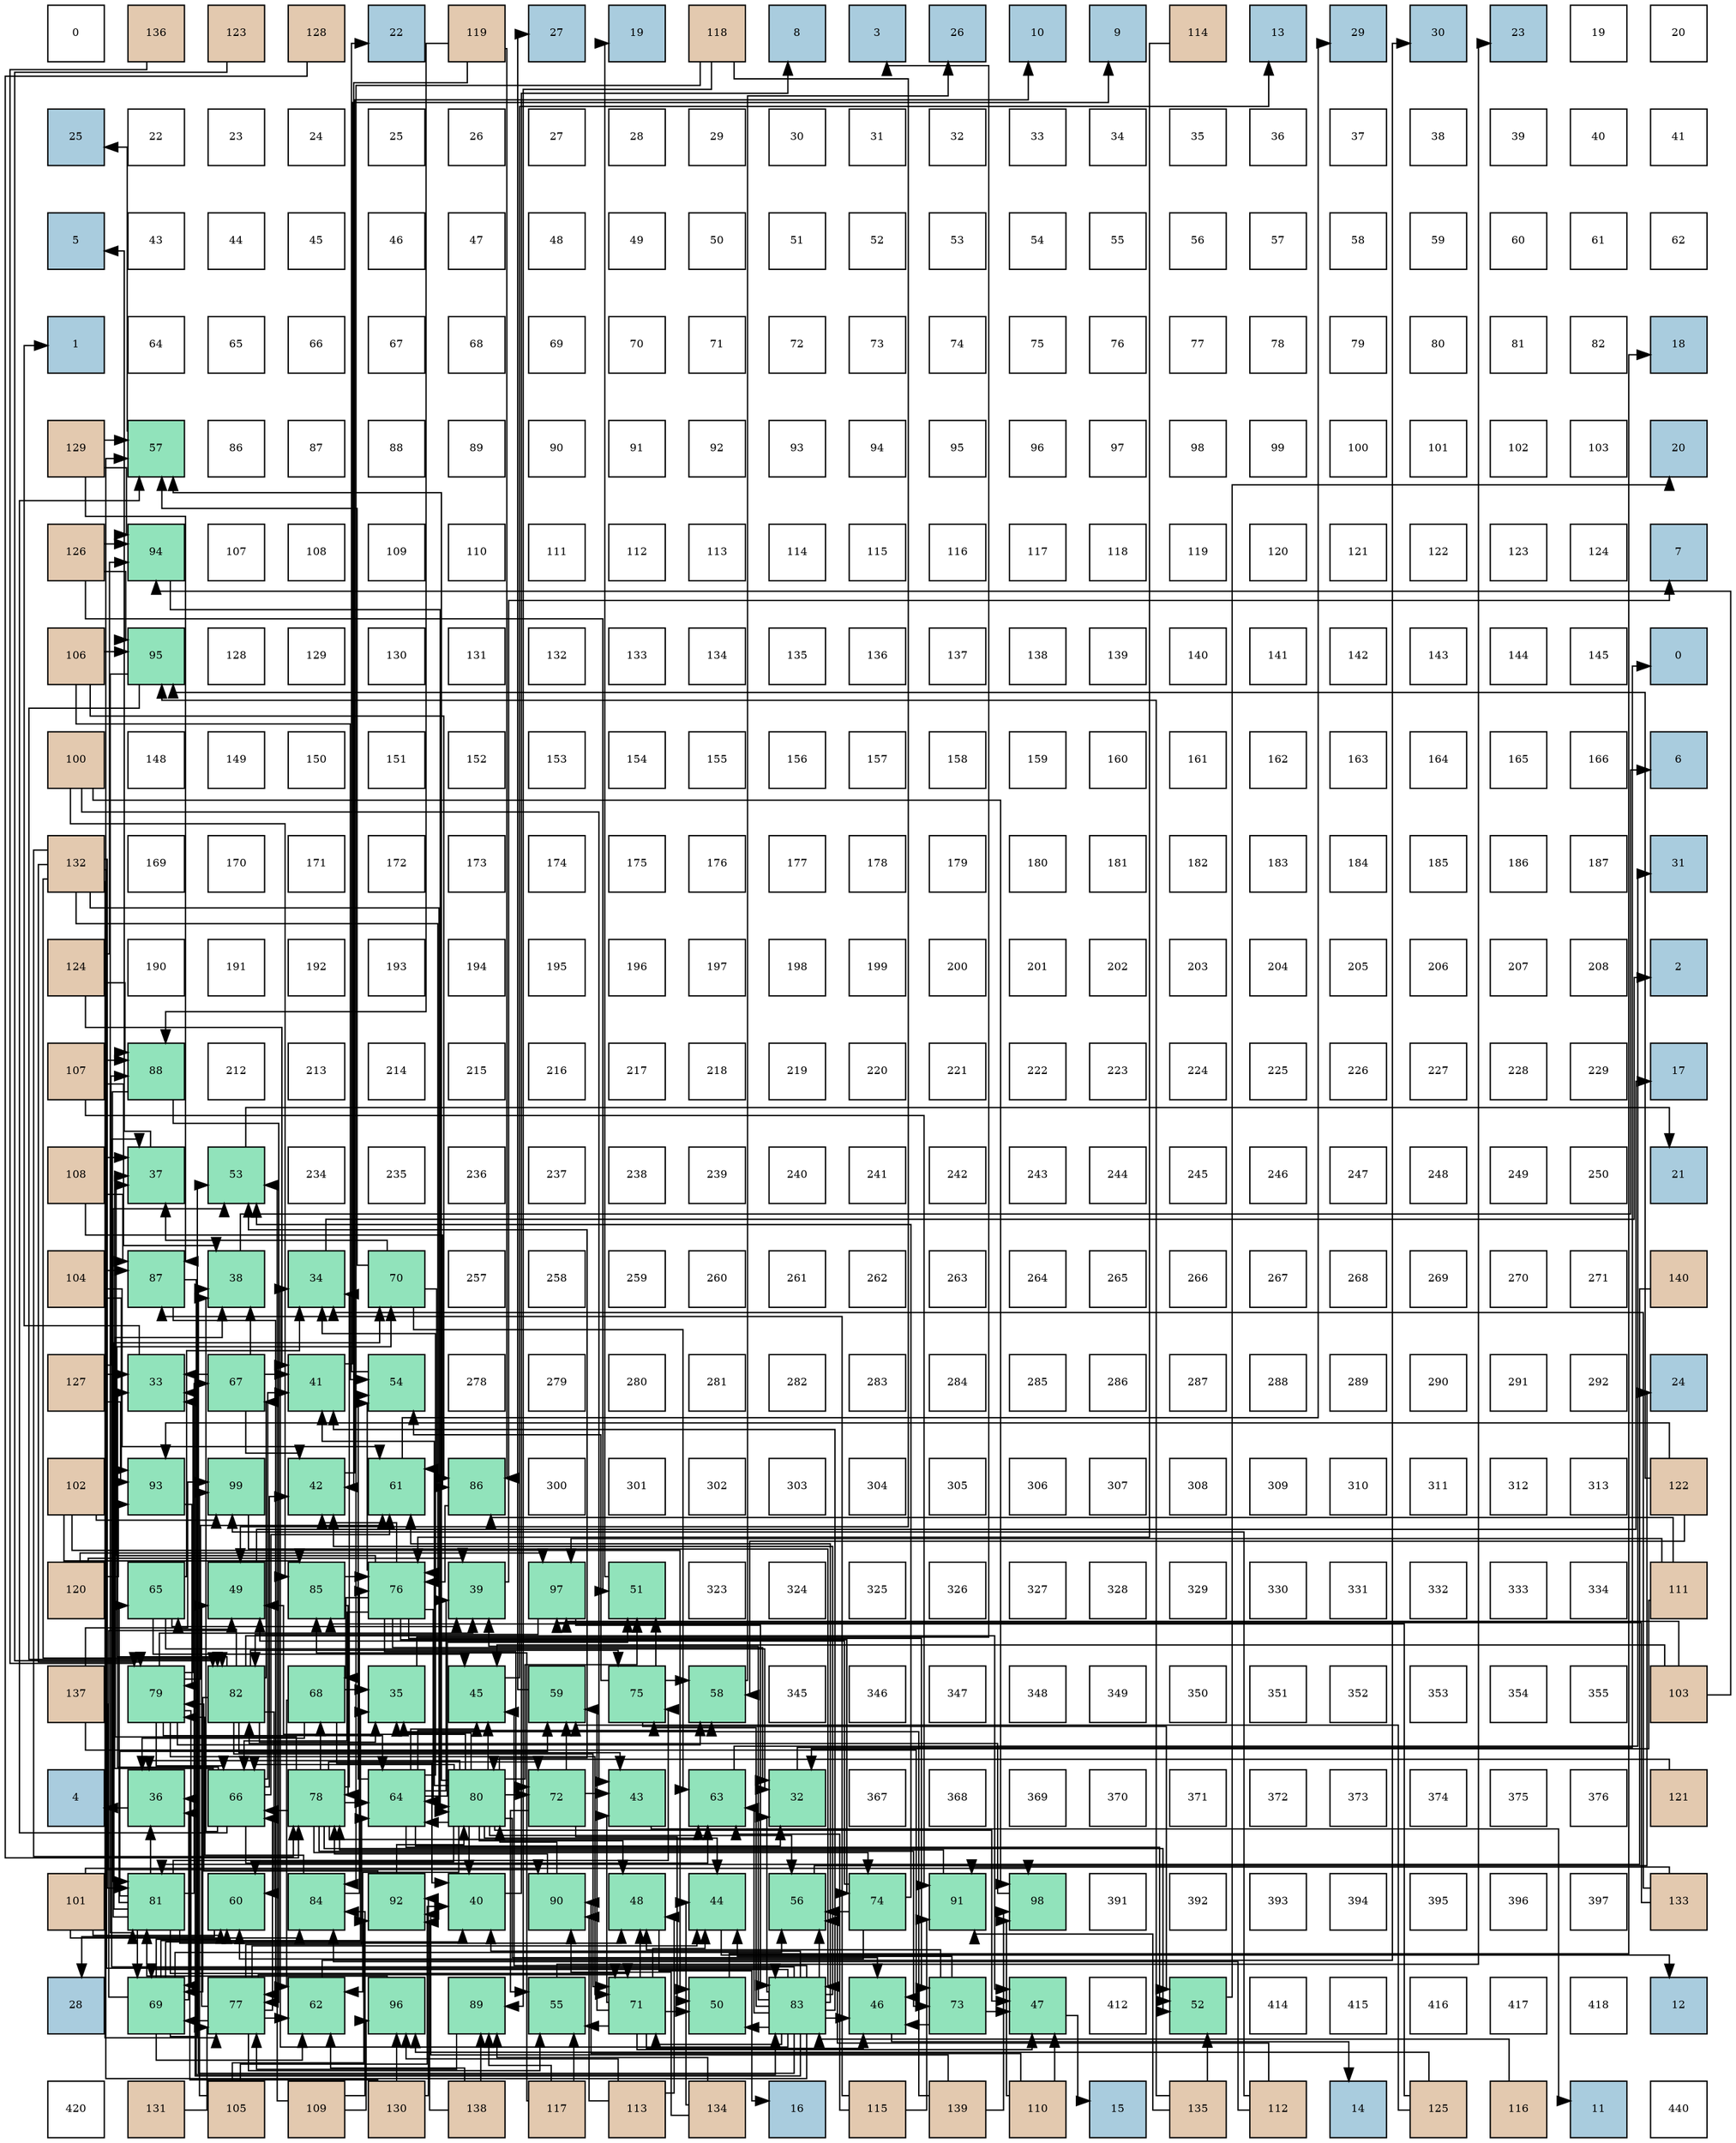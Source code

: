 digraph layout{
 rankdir=TB;
 splines=ortho;
 node [style=filled shape=square fixedsize=true width=0.6];
0[label="0", fontsize=8, fillcolor="#ffffff"];
1[label="136", fontsize=8, fillcolor="#e3c9af"];
2[label="123", fontsize=8, fillcolor="#e3c9af"];
3[label="128", fontsize=8, fillcolor="#e3c9af"];
4[label="22", fontsize=8, fillcolor="#a9ccde"];
5[label="119", fontsize=8, fillcolor="#e3c9af"];
6[label="27", fontsize=8, fillcolor="#a9ccde"];
7[label="19", fontsize=8, fillcolor="#a9ccde"];
8[label="118", fontsize=8, fillcolor="#e3c9af"];
9[label="8", fontsize=8, fillcolor="#a9ccde"];
10[label="3", fontsize=8, fillcolor="#a9ccde"];
11[label="26", fontsize=8, fillcolor="#a9ccde"];
12[label="10", fontsize=8, fillcolor="#a9ccde"];
13[label="9", fontsize=8, fillcolor="#a9ccde"];
14[label="114", fontsize=8, fillcolor="#e3c9af"];
15[label="13", fontsize=8, fillcolor="#a9ccde"];
16[label="29", fontsize=8, fillcolor="#a9ccde"];
17[label="30", fontsize=8, fillcolor="#a9ccde"];
18[label="23", fontsize=8, fillcolor="#a9ccde"];
19[label="19", fontsize=8, fillcolor="#ffffff"];
20[label="20", fontsize=8, fillcolor="#ffffff"];
21[label="25", fontsize=8, fillcolor="#a9ccde"];
22[label="22", fontsize=8, fillcolor="#ffffff"];
23[label="23", fontsize=8, fillcolor="#ffffff"];
24[label="24", fontsize=8, fillcolor="#ffffff"];
25[label="25", fontsize=8, fillcolor="#ffffff"];
26[label="26", fontsize=8, fillcolor="#ffffff"];
27[label="27", fontsize=8, fillcolor="#ffffff"];
28[label="28", fontsize=8, fillcolor="#ffffff"];
29[label="29", fontsize=8, fillcolor="#ffffff"];
30[label="30", fontsize=8, fillcolor="#ffffff"];
31[label="31", fontsize=8, fillcolor="#ffffff"];
32[label="32", fontsize=8, fillcolor="#ffffff"];
33[label="33", fontsize=8, fillcolor="#ffffff"];
34[label="34", fontsize=8, fillcolor="#ffffff"];
35[label="35", fontsize=8, fillcolor="#ffffff"];
36[label="36", fontsize=8, fillcolor="#ffffff"];
37[label="37", fontsize=8, fillcolor="#ffffff"];
38[label="38", fontsize=8, fillcolor="#ffffff"];
39[label="39", fontsize=8, fillcolor="#ffffff"];
40[label="40", fontsize=8, fillcolor="#ffffff"];
41[label="41", fontsize=8, fillcolor="#ffffff"];
42[label="5", fontsize=8, fillcolor="#a9ccde"];
43[label="43", fontsize=8, fillcolor="#ffffff"];
44[label="44", fontsize=8, fillcolor="#ffffff"];
45[label="45", fontsize=8, fillcolor="#ffffff"];
46[label="46", fontsize=8, fillcolor="#ffffff"];
47[label="47", fontsize=8, fillcolor="#ffffff"];
48[label="48", fontsize=8, fillcolor="#ffffff"];
49[label="49", fontsize=8, fillcolor="#ffffff"];
50[label="50", fontsize=8, fillcolor="#ffffff"];
51[label="51", fontsize=8, fillcolor="#ffffff"];
52[label="52", fontsize=8, fillcolor="#ffffff"];
53[label="53", fontsize=8, fillcolor="#ffffff"];
54[label="54", fontsize=8, fillcolor="#ffffff"];
55[label="55", fontsize=8, fillcolor="#ffffff"];
56[label="56", fontsize=8, fillcolor="#ffffff"];
57[label="57", fontsize=8, fillcolor="#ffffff"];
58[label="58", fontsize=8, fillcolor="#ffffff"];
59[label="59", fontsize=8, fillcolor="#ffffff"];
60[label="60", fontsize=8, fillcolor="#ffffff"];
61[label="61", fontsize=8, fillcolor="#ffffff"];
62[label="62", fontsize=8, fillcolor="#ffffff"];
63[label="1", fontsize=8, fillcolor="#a9ccde"];
64[label="64", fontsize=8, fillcolor="#ffffff"];
65[label="65", fontsize=8, fillcolor="#ffffff"];
66[label="66", fontsize=8, fillcolor="#ffffff"];
67[label="67", fontsize=8, fillcolor="#ffffff"];
68[label="68", fontsize=8, fillcolor="#ffffff"];
69[label="69", fontsize=8, fillcolor="#ffffff"];
70[label="70", fontsize=8, fillcolor="#ffffff"];
71[label="71", fontsize=8, fillcolor="#ffffff"];
72[label="72", fontsize=8, fillcolor="#ffffff"];
73[label="73", fontsize=8, fillcolor="#ffffff"];
74[label="74", fontsize=8, fillcolor="#ffffff"];
75[label="75", fontsize=8, fillcolor="#ffffff"];
76[label="76", fontsize=8, fillcolor="#ffffff"];
77[label="77", fontsize=8, fillcolor="#ffffff"];
78[label="78", fontsize=8, fillcolor="#ffffff"];
79[label="79", fontsize=8, fillcolor="#ffffff"];
80[label="80", fontsize=8, fillcolor="#ffffff"];
81[label="81", fontsize=8, fillcolor="#ffffff"];
82[label="82", fontsize=8, fillcolor="#ffffff"];
83[label="18", fontsize=8, fillcolor="#a9ccde"];
84[label="129", fontsize=8, fillcolor="#e3c9af"];
85[label="57", fontsize=8, fillcolor="#91e3bb"];
86[label="86", fontsize=8, fillcolor="#ffffff"];
87[label="87", fontsize=8, fillcolor="#ffffff"];
88[label="88", fontsize=8, fillcolor="#ffffff"];
89[label="89", fontsize=8, fillcolor="#ffffff"];
90[label="90", fontsize=8, fillcolor="#ffffff"];
91[label="91", fontsize=8, fillcolor="#ffffff"];
92[label="92", fontsize=8, fillcolor="#ffffff"];
93[label="93", fontsize=8, fillcolor="#ffffff"];
94[label="94", fontsize=8, fillcolor="#ffffff"];
95[label="95", fontsize=8, fillcolor="#ffffff"];
96[label="96", fontsize=8, fillcolor="#ffffff"];
97[label="97", fontsize=8, fillcolor="#ffffff"];
98[label="98", fontsize=8, fillcolor="#ffffff"];
99[label="99", fontsize=8, fillcolor="#ffffff"];
100[label="100", fontsize=8, fillcolor="#ffffff"];
101[label="101", fontsize=8, fillcolor="#ffffff"];
102[label="102", fontsize=8, fillcolor="#ffffff"];
103[label="103", fontsize=8, fillcolor="#ffffff"];
104[label="20", fontsize=8, fillcolor="#a9ccde"];
105[label="126", fontsize=8, fillcolor="#e3c9af"];
106[label="94", fontsize=8, fillcolor="#91e3bb"];
107[label="107", fontsize=8, fillcolor="#ffffff"];
108[label="108", fontsize=8, fillcolor="#ffffff"];
109[label="109", fontsize=8, fillcolor="#ffffff"];
110[label="110", fontsize=8, fillcolor="#ffffff"];
111[label="111", fontsize=8, fillcolor="#ffffff"];
112[label="112", fontsize=8, fillcolor="#ffffff"];
113[label="113", fontsize=8, fillcolor="#ffffff"];
114[label="114", fontsize=8, fillcolor="#ffffff"];
115[label="115", fontsize=8, fillcolor="#ffffff"];
116[label="116", fontsize=8, fillcolor="#ffffff"];
117[label="117", fontsize=8, fillcolor="#ffffff"];
118[label="118", fontsize=8, fillcolor="#ffffff"];
119[label="119", fontsize=8, fillcolor="#ffffff"];
120[label="120", fontsize=8, fillcolor="#ffffff"];
121[label="121", fontsize=8, fillcolor="#ffffff"];
122[label="122", fontsize=8, fillcolor="#ffffff"];
123[label="123", fontsize=8, fillcolor="#ffffff"];
124[label="124", fontsize=8, fillcolor="#ffffff"];
125[label="7", fontsize=8, fillcolor="#a9ccde"];
126[label="106", fontsize=8, fillcolor="#e3c9af"];
127[label="95", fontsize=8, fillcolor="#91e3bb"];
128[label="128", fontsize=8, fillcolor="#ffffff"];
129[label="129", fontsize=8, fillcolor="#ffffff"];
130[label="130", fontsize=8, fillcolor="#ffffff"];
131[label="131", fontsize=8, fillcolor="#ffffff"];
132[label="132", fontsize=8, fillcolor="#ffffff"];
133[label="133", fontsize=8, fillcolor="#ffffff"];
134[label="134", fontsize=8, fillcolor="#ffffff"];
135[label="135", fontsize=8, fillcolor="#ffffff"];
136[label="136", fontsize=8, fillcolor="#ffffff"];
137[label="137", fontsize=8, fillcolor="#ffffff"];
138[label="138", fontsize=8, fillcolor="#ffffff"];
139[label="139", fontsize=8, fillcolor="#ffffff"];
140[label="140", fontsize=8, fillcolor="#ffffff"];
141[label="141", fontsize=8, fillcolor="#ffffff"];
142[label="142", fontsize=8, fillcolor="#ffffff"];
143[label="143", fontsize=8, fillcolor="#ffffff"];
144[label="144", fontsize=8, fillcolor="#ffffff"];
145[label="145", fontsize=8, fillcolor="#ffffff"];
146[label="0", fontsize=8, fillcolor="#a9ccde"];
147[label="100", fontsize=8, fillcolor="#e3c9af"];
148[label="148", fontsize=8, fillcolor="#ffffff"];
149[label="149", fontsize=8, fillcolor="#ffffff"];
150[label="150", fontsize=8, fillcolor="#ffffff"];
151[label="151", fontsize=8, fillcolor="#ffffff"];
152[label="152", fontsize=8, fillcolor="#ffffff"];
153[label="153", fontsize=8, fillcolor="#ffffff"];
154[label="154", fontsize=8, fillcolor="#ffffff"];
155[label="155", fontsize=8, fillcolor="#ffffff"];
156[label="156", fontsize=8, fillcolor="#ffffff"];
157[label="157", fontsize=8, fillcolor="#ffffff"];
158[label="158", fontsize=8, fillcolor="#ffffff"];
159[label="159", fontsize=8, fillcolor="#ffffff"];
160[label="160", fontsize=8, fillcolor="#ffffff"];
161[label="161", fontsize=8, fillcolor="#ffffff"];
162[label="162", fontsize=8, fillcolor="#ffffff"];
163[label="163", fontsize=8, fillcolor="#ffffff"];
164[label="164", fontsize=8, fillcolor="#ffffff"];
165[label="165", fontsize=8, fillcolor="#ffffff"];
166[label="166", fontsize=8, fillcolor="#ffffff"];
167[label="6", fontsize=8, fillcolor="#a9ccde"];
168[label="132", fontsize=8, fillcolor="#e3c9af"];
169[label="169", fontsize=8, fillcolor="#ffffff"];
170[label="170", fontsize=8, fillcolor="#ffffff"];
171[label="171", fontsize=8, fillcolor="#ffffff"];
172[label="172", fontsize=8, fillcolor="#ffffff"];
173[label="173", fontsize=8, fillcolor="#ffffff"];
174[label="174", fontsize=8, fillcolor="#ffffff"];
175[label="175", fontsize=8, fillcolor="#ffffff"];
176[label="176", fontsize=8, fillcolor="#ffffff"];
177[label="177", fontsize=8, fillcolor="#ffffff"];
178[label="178", fontsize=8, fillcolor="#ffffff"];
179[label="179", fontsize=8, fillcolor="#ffffff"];
180[label="180", fontsize=8, fillcolor="#ffffff"];
181[label="181", fontsize=8, fillcolor="#ffffff"];
182[label="182", fontsize=8, fillcolor="#ffffff"];
183[label="183", fontsize=8, fillcolor="#ffffff"];
184[label="184", fontsize=8, fillcolor="#ffffff"];
185[label="185", fontsize=8, fillcolor="#ffffff"];
186[label="186", fontsize=8, fillcolor="#ffffff"];
187[label="187", fontsize=8, fillcolor="#ffffff"];
188[label="31", fontsize=8, fillcolor="#a9ccde"];
189[label="124", fontsize=8, fillcolor="#e3c9af"];
190[label="190", fontsize=8, fillcolor="#ffffff"];
191[label="191", fontsize=8, fillcolor="#ffffff"];
192[label="192", fontsize=8, fillcolor="#ffffff"];
193[label="193", fontsize=8, fillcolor="#ffffff"];
194[label="194", fontsize=8, fillcolor="#ffffff"];
195[label="195", fontsize=8, fillcolor="#ffffff"];
196[label="196", fontsize=8, fillcolor="#ffffff"];
197[label="197", fontsize=8, fillcolor="#ffffff"];
198[label="198", fontsize=8, fillcolor="#ffffff"];
199[label="199", fontsize=8, fillcolor="#ffffff"];
200[label="200", fontsize=8, fillcolor="#ffffff"];
201[label="201", fontsize=8, fillcolor="#ffffff"];
202[label="202", fontsize=8, fillcolor="#ffffff"];
203[label="203", fontsize=8, fillcolor="#ffffff"];
204[label="204", fontsize=8, fillcolor="#ffffff"];
205[label="205", fontsize=8, fillcolor="#ffffff"];
206[label="206", fontsize=8, fillcolor="#ffffff"];
207[label="207", fontsize=8, fillcolor="#ffffff"];
208[label="208", fontsize=8, fillcolor="#ffffff"];
209[label="2", fontsize=8, fillcolor="#a9ccde"];
210[label="107", fontsize=8, fillcolor="#e3c9af"];
211[label="88", fontsize=8, fillcolor="#91e3bb"];
212[label="212", fontsize=8, fillcolor="#ffffff"];
213[label="213", fontsize=8, fillcolor="#ffffff"];
214[label="214", fontsize=8, fillcolor="#ffffff"];
215[label="215", fontsize=8, fillcolor="#ffffff"];
216[label="216", fontsize=8, fillcolor="#ffffff"];
217[label="217", fontsize=8, fillcolor="#ffffff"];
218[label="218", fontsize=8, fillcolor="#ffffff"];
219[label="219", fontsize=8, fillcolor="#ffffff"];
220[label="220", fontsize=8, fillcolor="#ffffff"];
221[label="221", fontsize=8, fillcolor="#ffffff"];
222[label="222", fontsize=8, fillcolor="#ffffff"];
223[label="223", fontsize=8, fillcolor="#ffffff"];
224[label="224", fontsize=8, fillcolor="#ffffff"];
225[label="225", fontsize=8, fillcolor="#ffffff"];
226[label="226", fontsize=8, fillcolor="#ffffff"];
227[label="227", fontsize=8, fillcolor="#ffffff"];
228[label="228", fontsize=8, fillcolor="#ffffff"];
229[label="229", fontsize=8, fillcolor="#ffffff"];
230[label="17", fontsize=8, fillcolor="#a9ccde"];
231[label="108", fontsize=8, fillcolor="#e3c9af"];
232[label="37", fontsize=8, fillcolor="#91e3bb"];
233[label="53", fontsize=8, fillcolor="#91e3bb"];
234[label="234", fontsize=8, fillcolor="#ffffff"];
235[label="235", fontsize=8, fillcolor="#ffffff"];
236[label="236", fontsize=8, fillcolor="#ffffff"];
237[label="237", fontsize=8, fillcolor="#ffffff"];
238[label="238", fontsize=8, fillcolor="#ffffff"];
239[label="239", fontsize=8, fillcolor="#ffffff"];
240[label="240", fontsize=8, fillcolor="#ffffff"];
241[label="241", fontsize=8, fillcolor="#ffffff"];
242[label="242", fontsize=8, fillcolor="#ffffff"];
243[label="243", fontsize=8, fillcolor="#ffffff"];
244[label="244", fontsize=8, fillcolor="#ffffff"];
245[label="245", fontsize=8, fillcolor="#ffffff"];
246[label="246", fontsize=8, fillcolor="#ffffff"];
247[label="247", fontsize=8, fillcolor="#ffffff"];
248[label="248", fontsize=8, fillcolor="#ffffff"];
249[label="249", fontsize=8, fillcolor="#ffffff"];
250[label="250", fontsize=8, fillcolor="#ffffff"];
251[label="21", fontsize=8, fillcolor="#a9ccde"];
252[label="104", fontsize=8, fillcolor="#e3c9af"];
253[label="87", fontsize=8, fillcolor="#91e3bb"];
254[label="38", fontsize=8, fillcolor="#91e3bb"];
255[label="34", fontsize=8, fillcolor="#91e3bb"];
256[label="70", fontsize=8, fillcolor="#91e3bb"];
257[label="257", fontsize=8, fillcolor="#ffffff"];
258[label="258", fontsize=8, fillcolor="#ffffff"];
259[label="259", fontsize=8, fillcolor="#ffffff"];
260[label="260", fontsize=8, fillcolor="#ffffff"];
261[label="261", fontsize=8, fillcolor="#ffffff"];
262[label="262", fontsize=8, fillcolor="#ffffff"];
263[label="263", fontsize=8, fillcolor="#ffffff"];
264[label="264", fontsize=8, fillcolor="#ffffff"];
265[label="265", fontsize=8, fillcolor="#ffffff"];
266[label="266", fontsize=8, fillcolor="#ffffff"];
267[label="267", fontsize=8, fillcolor="#ffffff"];
268[label="268", fontsize=8, fillcolor="#ffffff"];
269[label="269", fontsize=8, fillcolor="#ffffff"];
270[label="270", fontsize=8, fillcolor="#ffffff"];
271[label="271", fontsize=8, fillcolor="#ffffff"];
272[label="140", fontsize=8, fillcolor="#e3c9af"];
273[label="127", fontsize=8, fillcolor="#e3c9af"];
274[label="33", fontsize=8, fillcolor="#91e3bb"];
275[label="67", fontsize=8, fillcolor="#91e3bb"];
276[label="41", fontsize=8, fillcolor="#91e3bb"];
277[label="54", fontsize=8, fillcolor="#91e3bb"];
278[label="278", fontsize=8, fillcolor="#ffffff"];
279[label="279", fontsize=8, fillcolor="#ffffff"];
280[label="280", fontsize=8, fillcolor="#ffffff"];
281[label="281", fontsize=8, fillcolor="#ffffff"];
282[label="282", fontsize=8, fillcolor="#ffffff"];
283[label="283", fontsize=8, fillcolor="#ffffff"];
284[label="284", fontsize=8, fillcolor="#ffffff"];
285[label="285", fontsize=8, fillcolor="#ffffff"];
286[label="286", fontsize=8, fillcolor="#ffffff"];
287[label="287", fontsize=8, fillcolor="#ffffff"];
288[label="288", fontsize=8, fillcolor="#ffffff"];
289[label="289", fontsize=8, fillcolor="#ffffff"];
290[label="290", fontsize=8, fillcolor="#ffffff"];
291[label="291", fontsize=8, fillcolor="#ffffff"];
292[label="292", fontsize=8, fillcolor="#ffffff"];
293[label="24", fontsize=8, fillcolor="#a9ccde"];
294[label="102", fontsize=8, fillcolor="#e3c9af"];
295[label="93", fontsize=8, fillcolor="#91e3bb"];
296[label="99", fontsize=8, fillcolor="#91e3bb"];
297[label="42", fontsize=8, fillcolor="#91e3bb"];
298[label="61", fontsize=8, fillcolor="#91e3bb"];
299[label="86", fontsize=8, fillcolor="#91e3bb"];
300[label="300", fontsize=8, fillcolor="#ffffff"];
301[label="301", fontsize=8, fillcolor="#ffffff"];
302[label="302", fontsize=8, fillcolor="#ffffff"];
303[label="303", fontsize=8, fillcolor="#ffffff"];
304[label="304", fontsize=8, fillcolor="#ffffff"];
305[label="305", fontsize=8, fillcolor="#ffffff"];
306[label="306", fontsize=8, fillcolor="#ffffff"];
307[label="307", fontsize=8, fillcolor="#ffffff"];
308[label="308", fontsize=8, fillcolor="#ffffff"];
309[label="309", fontsize=8, fillcolor="#ffffff"];
310[label="310", fontsize=8, fillcolor="#ffffff"];
311[label="311", fontsize=8, fillcolor="#ffffff"];
312[label="312", fontsize=8, fillcolor="#ffffff"];
313[label="313", fontsize=8, fillcolor="#ffffff"];
314[label="122", fontsize=8, fillcolor="#e3c9af"];
315[label="120", fontsize=8, fillcolor="#e3c9af"];
316[label="65", fontsize=8, fillcolor="#91e3bb"];
317[label="49", fontsize=8, fillcolor="#91e3bb"];
318[label="85", fontsize=8, fillcolor="#91e3bb"];
319[label="76", fontsize=8, fillcolor="#91e3bb"];
320[label="39", fontsize=8, fillcolor="#91e3bb"];
321[label="97", fontsize=8, fillcolor="#91e3bb"];
322[label="51", fontsize=8, fillcolor="#91e3bb"];
323[label="323", fontsize=8, fillcolor="#ffffff"];
324[label="324", fontsize=8, fillcolor="#ffffff"];
325[label="325", fontsize=8, fillcolor="#ffffff"];
326[label="326", fontsize=8, fillcolor="#ffffff"];
327[label="327", fontsize=8, fillcolor="#ffffff"];
328[label="328", fontsize=8, fillcolor="#ffffff"];
329[label="329", fontsize=8, fillcolor="#ffffff"];
330[label="330", fontsize=8, fillcolor="#ffffff"];
331[label="331", fontsize=8, fillcolor="#ffffff"];
332[label="332", fontsize=8, fillcolor="#ffffff"];
333[label="333", fontsize=8, fillcolor="#ffffff"];
334[label="334", fontsize=8, fillcolor="#ffffff"];
335[label="111", fontsize=8, fillcolor="#e3c9af"];
336[label="137", fontsize=8, fillcolor="#e3c9af"];
337[label="79", fontsize=8, fillcolor="#91e3bb"];
338[label="82", fontsize=8, fillcolor="#91e3bb"];
339[label="68", fontsize=8, fillcolor="#91e3bb"];
340[label="35", fontsize=8, fillcolor="#91e3bb"];
341[label="45", fontsize=8, fillcolor="#91e3bb"];
342[label="59", fontsize=8, fillcolor="#91e3bb"];
343[label="75", fontsize=8, fillcolor="#91e3bb"];
344[label="58", fontsize=8, fillcolor="#91e3bb"];
345[label="345", fontsize=8, fillcolor="#ffffff"];
346[label="346", fontsize=8, fillcolor="#ffffff"];
347[label="347", fontsize=8, fillcolor="#ffffff"];
348[label="348", fontsize=8, fillcolor="#ffffff"];
349[label="349", fontsize=8, fillcolor="#ffffff"];
350[label="350", fontsize=8, fillcolor="#ffffff"];
351[label="351", fontsize=8, fillcolor="#ffffff"];
352[label="352", fontsize=8, fillcolor="#ffffff"];
353[label="353", fontsize=8, fillcolor="#ffffff"];
354[label="354", fontsize=8, fillcolor="#ffffff"];
355[label="355", fontsize=8, fillcolor="#ffffff"];
356[label="103", fontsize=8, fillcolor="#e3c9af"];
357[label="4", fontsize=8, fillcolor="#a9ccde"];
358[label="36", fontsize=8, fillcolor="#91e3bb"];
359[label="66", fontsize=8, fillcolor="#91e3bb"];
360[label="78", fontsize=8, fillcolor="#91e3bb"];
361[label="64", fontsize=8, fillcolor="#91e3bb"];
362[label="80", fontsize=8, fillcolor="#91e3bb"];
363[label="72", fontsize=8, fillcolor="#91e3bb"];
364[label="43", fontsize=8, fillcolor="#91e3bb"];
365[label="63", fontsize=8, fillcolor="#91e3bb"];
366[label="32", fontsize=8, fillcolor="#91e3bb"];
367[label="367", fontsize=8, fillcolor="#ffffff"];
368[label="368", fontsize=8, fillcolor="#ffffff"];
369[label="369", fontsize=8, fillcolor="#ffffff"];
370[label="370", fontsize=8, fillcolor="#ffffff"];
371[label="371", fontsize=8, fillcolor="#ffffff"];
372[label="372", fontsize=8, fillcolor="#ffffff"];
373[label="373", fontsize=8, fillcolor="#ffffff"];
374[label="374", fontsize=8, fillcolor="#ffffff"];
375[label="375", fontsize=8, fillcolor="#ffffff"];
376[label="376", fontsize=8, fillcolor="#ffffff"];
377[label="121", fontsize=8, fillcolor="#e3c9af"];
378[label="101", fontsize=8, fillcolor="#e3c9af"];
379[label="81", fontsize=8, fillcolor="#91e3bb"];
380[label="60", fontsize=8, fillcolor="#91e3bb"];
381[label="84", fontsize=8, fillcolor="#91e3bb"];
382[label="92", fontsize=8, fillcolor="#91e3bb"];
383[label="40", fontsize=8, fillcolor="#91e3bb"];
384[label="90", fontsize=8, fillcolor="#91e3bb"];
385[label="48", fontsize=8, fillcolor="#91e3bb"];
386[label="44", fontsize=8, fillcolor="#91e3bb"];
387[label="56", fontsize=8, fillcolor="#91e3bb"];
388[label="74", fontsize=8, fillcolor="#91e3bb"];
389[label="91", fontsize=8, fillcolor="#91e3bb"];
390[label="98", fontsize=8, fillcolor="#91e3bb"];
391[label="391", fontsize=8, fillcolor="#ffffff"];
392[label="392", fontsize=8, fillcolor="#ffffff"];
393[label="393", fontsize=8, fillcolor="#ffffff"];
394[label="394", fontsize=8, fillcolor="#ffffff"];
395[label="395", fontsize=8, fillcolor="#ffffff"];
396[label="396", fontsize=8, fillcolor="#ffffff"];
397[label="397", fontsize=8, fillcolor="#ffffff"];
398[label="133", fontsize=8, fillcolor="#e3c9af"];
399[label="28", fontsize=8, fillcolor="#a9ccde"];
400[label="69", fontsize=8, fillcolor="#91e3bb"];
401[label="77", fontsize=8, fillcolor="#91e3bb"];
402[label="62", fontsize=8, fillcolor="#91e3bb"];
403[label="96", fontsize=8, fillcolor="#91e3bb"];
404[label="89", fontsize=8, fillcolor="#91e3bb"];
405[label="55", fontsize=8, fillcolor="#91e3bb"];
406[label="71", fontsize=8, fillcolor="#91e3bb"];
407[label="50", fontsize=8, fillcolor="#91e3bb"];
408[label="83", fontsize=8, fillcolor="#91e3bb"];
409[label="46", fontsize=8, fillcolor="#91e3bb"];
410[label="73", fontsize=8, fillcolor="#91e3bb"];
411[label="47", fontsize=8, fillcolor="#91e3bb"];
412[label="412", fontsize=8, fillcolor="#ffffff"];
413[label="52", fontsize=8, fillcolor="#91e3bb"];
414[label="414", fontsize=8, fillcolor="#ffffff"];
415[label="415", fontsize=8, fillcolor="#ffffff"];
416[label="416", fontsize=8, fillcolor="#ffffff"];
417[label="417", fontsize=8, fillcolor="#ffffff"];
418[label="418", fontsize=8, fillcolor="#ffffff"];
419[label="12", fontsize=8, fillcolor="#a9ccde"];
420[label="420", fontsize=8, fillcolor="#ffffff"];
421[label="131", fontsize=8, fillcolor="#e3c9af"];
422[label="105", fontsize=8, fillcolor="#e3c9af"];
423[label="109", fontsize=8, fillcolor="#e3c9af"];
424[label="130", fontsize=8, fillcolor="#e3c9af"];
425[label="138", fontsize=8, fillcolor="#e3c9af"];
426[label="117", fontsize=8, fillcolor="#e3c9af"];
427[label="113", fontsize=8, fillcolor="#e3c9af"];
428[label="134", fontsize=8, fillcolor="#e3c9af"];
429[label="16", fontsize=8, fillcolor="#a9ccde"];
430[label="115", fontsize=8, fillcolor="#e3c9af"];
431[label="139", fontsize=8, fillcolor="#e3c9af"];
432[label="110", fontsize=8, fillcolor="#e3c9af"];
433[label="15", fontsize=8, fillcolor="#a9ccde"];
434[label="135", fontsize=8, fillcolor="#e3c9af"];
435[label="112", fontsize=8, fillcolor="#e3c9af"];
436[label="14", fontsize=8, fillcolor="#a9ccde"];
437[label="125", fontsize=8, fillcolor="#e3c9af"];
438[label="116", fontsize=8, fillcolor="#e3c9af"];
439[label="11", fontsize=8, fillcolor="#a9ccde"];
440[label="440", fontsize=8, fillcolor="#ffffff"];
edge [constraint=false, style=vis];366 -> 146;
274 -> 63;
255 -> 209;
340 -> 10;
358 -> 357;
232 -> 42;
254 -> 167;
320 -> 125;
383 -> 9;
276 -> 13;
297 -> 12;
364 -> 439;
386 -> 419;
341 -> 15;
409 -> 436;
411 -> 433;
385 -> 429;
317 -> 230;
407 -> 83;
322 -> 7;
413 -> 104;
233 -> 251;
277 -> 4;
405 -> 18;
387 -> 293;
85 -> 21;
344 -> 11;
342 -> 6;
380 -> 399;
298 -> 16;
402 -> 17;
365 -> 188;
361 -> 366;
361 -> 255;
361 -> 320;
361 -> 341;
361 -> 322;
361 -> 413;
361 -> 277;
361 -> 344;
316 -> 366;
316 -> 255;
316 -> 320;
316 -> 341;
359 -> 274;
359 -> 232;
359 -> 254;
359 -> 276;
359 -> 297;
359 -> 85;
359 -> 298;
359 -> 365;
275 -> 274;
275 -> 254;
275 -> 276;
275 -> 297;
339 -> 340;
339 -> 358;
339 -> 383;
339 -> 402;
400 -> 340;
400 -> 358;
400 -> 383;
400 -> 317;
400 -> 233;
400 -> 387;
400 -> 380;
400 -> 402;
256 -> 232;
256 -> 85;
256 -> 298;
256 -> 365;
406 -> 364;
406 -> 386;
406 -> 409;
406 -> 411;
406 -> 385;
406 -> 407;
406 -> 405;
406 -> 342;
363 -> 364;
363 -> 407;
363 -> 405;
363 -> 342;
410 -> 386;
410 -> 409;
410 -> 411;
410 -> 385;
388 -> 317;
388 -> 233;
388 -> 387;
388 -> 380;
343 -> 322;
343 -> 413;
343 -> 277;
343 -> 344;
319 -> 366;
319 -> 232;
319 -> 297;
319 -> 277;
319 -> 361;
319 -> 359;
319 -> 339;
319 -> 363;
319 -> 410;
319 -> 388;
401 -> 386;
401 -> 317;
401 -> 405;
401 -> 402;
401 -> 361;
401 -> 359;
401 -> 400;
401 -> 406;
360 -> 255;
360 -> 254;
360 -> 413;
360 -> 365;
360 -> 361;
360 -> 359;
360 -> 339;
360 -> 363;
360 -> 410;
360 -> 388;
337 -> 274;
337 -> 320;
337 -> 344;
337 -> 298;
337 -> 361;
337 -> 359;
337 -> 400;
337 -> 406;
362 -> 340;
362 -> 358;
362 -> 383;
362 -> 276;
362 -> 386;
362 -> 341;
362 -> 409;
362 -> 411;
362 -> 385;
362 -> 317;
362 -> 322;
362 -> 233;
362 -> 387;
362 -> 85;
362 -> 380;
362 -> 402;
362 -> 361;
362 -> 359;
362 -> 363;
379 -> 358;
379 -> 385;
379 -> 233;
379 -> 342;
379 -> 316;
379 -> 275;
379 -> 400;
379 -> 256;
379 -> 406;
379 -> 343;
338 -> 340;
338 -> 364;
338 -> 411;
338 -> 380;
338 -> 316;
338 -> 275;
338 -> 400;
338 -> 256;
338 -> 406;
338 -> 343;
408 -> 366;
408 -> 274;
408 -> 255;
408 -> 232;
408 -> 254;
408 -> 320;
408 -> 383;
408 -> 276;
408 -> 297;
408 -> 341;
408 -> 409;
408 -> 407;
408 -> 387;
408 -> 85;
408 -> 298;
408 -> 365;
408 -> 400;
408 -> 406;
408 -> 343;
381 -> 319;
381 -> 337;
318 -> 319;
318 -> 360;
299 -> 319;
253 -> 401;
253 -> 408;
211 -> 401;
211 -> 379;
404 -> 401;
384 -> 360;
384 -> 362;
389 -> 360;
382 -> 337;
382 -> 362;
295 -> 337;
106 -> 362;
127 -> 379;
127 -> 338;
403 -> 379;
321 -> 338;
321 -> 408;
390 -> 338;
296 -> 408;
147 -> 364;
147 -> 318;
147 -> 390;
378 -> 380;
378 -> 381;
378 -> 390;
294 -> 407;
294 -> 318;
294 -> 296;
356 -> 341;
356 -> 106;
356 -> 321;
252 -> 298;
252 -> 253;
252 -> 295;
422 -> 383;
422 -> 382;
422 -> 296;
126 -> 277;
126 -> 299;
126 -> 127;
210 -> 254;
210 -> 211;
210 -> 389;
231 -> 232;
231 -> 299;
231 -> 253;
423 -> 233;
423 -> 381;
423 -> 403;
432 -> 411;
432 -> 384;
432 -> 390;
335 -> 366;
335 -> 299;
335 -> 321;
435 -> 387;
435 -> 381;
435 -> 296;
427 -> 385;
427 -> 384;
427 -> 403;
14 -> 319;
430 -> 365;
430 -> 253;
430 -> 389;
438 -> 408;
426 -> 405;
426 -> 318;
426 -> 404;
8 -> 317;
8 -> 381;
8 -> 404;
5 -> 297;
5 -> 299;
5 -> 211;
315 -> 320;
315 -> 295;
315 -> 321;
377 -> 362;
314 -> 344;
314 -> 295;
314 -> 127;
2 -> 338;
189 -> 276;
189 -> 211;
189 -> 106;
437 -> 342;
437 -> 318;
437 -> 403;
105 -> 322;
105 -> 106;
105 -> 127;
273 -> 274;
273 -> 211;
273 -> 295;
3 -> 360;
84 -> 85;
84 -> 253;
84 -> 106;
424 -> 358;
424 -> 382;
424 -> 403;
421 -> 401;
168 -> 319;
168 -> 401;
168 -> 360;
168 -> 337;
168 -> 362;
168 -> 379;
168 -> 338;
168 -> 408;
398 -> 255;
398 -> 389;
398 -> 321;
428 -> 386;
428 -> 404;
428 -> 384;
434 -> 413;
434 -> 389;
434 -> 127;
1 -> 337;
336 -> 409;
336 -> 384;
336 -> 296;
425 -> 402;
425 -> 404;
425 -> 382;
431 -> 340;
431 -> 382;
431 -> 390;
272 -> 379;
edge [constraint=true, style=invis];
0 -> 21 -> 42 -> 63 -> 84 -> 105 -> 126 -> 147 -> 168 -> 189 -> 210 -> 231 -> 252 -> 273 -> 294 -> 315 -> 336 -> 357 -> 378 -> 399 -> 420;
1 -> 22 -> 43 -> 64 -> 85 -> 106 -> 127 -> 148 -> 169 -> 190 -> 211 -> 232 -> 253 -> 274 -> 295 -> 316 -> 337 -> 358 -> 379 -> 400 -> 421;
2 -> 23 -> 44 -> 65 -> 86 -> 107 -> 128 -> 149 -> 170 -> 191 -> 212 -> 233 -> 254 -> 275 -> 296 -> 317 -> 338 -> 359 -> 380 -> 401 -> 422;
3 -> 24 -> 45 -> 66 -> 87 -> 108 -> 129 -> 150 -> 171 -> 192 -> 213 -> 234 -> 255 -> 276 -> 297 -> 318 -> 339 -> 360 -> 381 -> 402 -> 423;
4 -> 25 -> 46 -> 67 -> 88 -> 109 -> 130 -> 151 -> 172 -> 193 -> 214 -> 235 -> 256 -> 277 -> 298 -> 319 -> 340 -> 361 -> 382 -> 403 -> 424;
5 -> 26 -> 47 -> 68 -> 89 -> 110 -> 131 -> 152 -> 173 -> 194 -> 215 -> 236 -> 257 -> 278 -> 299 -> 320 -> 341 -> 362 -> 383 -> 404 -> 425;
6 -> 27 -> 48 -> 69 -> 90 -> 111 -> 132 -> 153 -> 174 -> 195 -> 216 -> 237 -> 258 -> 279 -> 300 -> 321 -> 342 -> 363 -> 384 -> 405 -> 426;
7 -> 28 -> 49 -> 70 -> 91 -> 112 -> 133 -> 154 -> 175 -> 196 -> 217 -> 238 -> 259 -> 280 -> 301 -> 322 -> 343 -> 364 -> 385 -> 406 -> 427;
8 -> 29 -> 50 -> 71 -> 92 -> 113 -> 134 -> 155 -> 176 -> 197 -> 218 -> 239 -> 260 -> 281 -> 302 -> 323 -> 344 -> 365 -> 386 -> 407 -> 428;
9 -> 30 -> 51 -> 72 -> 93 -> 114 -> 135 -> 156 -> 177 -> 198 -> 219 -> 240 -> 261 -> 282 -> 303 -> 324 -> 345 -> 366 -> 387 -> 408 -> 429;
10 -> 31 -> 52 -> 73 -> 94 -> 115 -> 136 -> 157 -> 178 -> 199 -> 220 -> 241 -> 262 -> 283 -> 304 -> 325 -> 346 -> 367 -> 388 -> 409 -> 430;
11 -> 32 -> 53 -> 74 -> 95 -> 116 -> 137 -> 158 -> 179 -> 200 -> 221 -> 242 -> 263 -> 284 -> 305 -> 326 -> 347 -> 368 -> 389 -> 410 -> 431;
12 -> 33 -> 54 -> 75 -> 96 -> 117 -> 138 -> 159 -> 180 -> 201 -> 222 -> 243 -> 264 -> 285 -> 306 -> 327 -> 348 -> 369 -> 390 -> 411 -> 432;
13 -> 34 -> 55 -> 76 -> 97 -> 118 -> 139 -> 160 -> 181 -> 202 -> 223 -> 244 -> 265 -> 286 -> 307 -> 328 -> 349 -> 370 -> 391 -> 412 -> 433;
14 -> 35 -> 56 -> 77 -> 98 -> 119 -> 140 -> 161 -> 182 -> 203 -> 224 -> 245 -> 266 -> 287 -> 308 -> 329 -> 350 -> 371 -> 392 -> 413 -> 434;
15 -> 36 -> 57 -> 78 -> 99 -> 120 -> 141 -> 162 -> 183 -> 204 -> 225 -> 246 -> 267 -> 288 -> 309 -> 330 -> 351 -> 372 -> 393 -> 414 -> 435;
16 -> 37 -> 58 -> 79 -> 100 -> 121 -> 142 -> 163 -> 184 -> 205 -> 226 -> 247 -> 268 -> 289 -> 310 -> 331 -> 352 -> 373 -> 394 -> 415 -> 436;
17 -> 38 -> 59 -> 80 -> 101 -> 122 -> 143 -> 164 -> 185 -> 206 -> 227 -> 248 -> 269 -> 290 -> 311 -> 332 -> 353 -> 374 -> 395 -> 416 -> 437;
18 -> 39 -> 60 -> 81 -> 102 -> 123 -> 144 -> 165 -> 186 -> 207 -> 228 -> 249 -> 270 -> 291 -> 312 -> 333 -> 354 -> 375 -> 396 -> 417 -> 438;
19 -> 40 -> 61 -> 82 -> 103 -> 124 -> 145 -> 166 -> 187 -> 208 -> 229 -> 250 -> 271 -> 292 -> 313 -> 334 -> 355 -> 376 -> 397 -> 418 -> 439;
20 -> 41 -> 62 -> 83 -> 104 -> 125 -> 146 -> 167 -> 188 -> 209 -> 230 -> 251 -> 272 -> 293 -> 314 -> 335 -> 356 -> 377 -> 398 -> 419 -> 440;
rank = same {0 -> 1 -> 2 -> 3 -> 4 -> 5 -> 6 -> 7 -> 8 -> 9 -> 10 -> 11 -> 12 -> 13 -> 14 -> 15 -> 16 -> 17 -> 18 -> 19 -> 20};
rank = same {21 -> 22 -> 23 -> 24 -> 25 -> 26 -> 27 -> 28 -> 29 -> 30 -> 31 -> 32 -> 33 -> 34 -> 35 -> 36 -> 37 -> 38 -> 39 -> 40 -> 41};
rank = same {42 -> 43 -> 44 -> 45 -> 46 -> 47 -> 48 -> 49 -> 50 -> 51 -> 52 -> 53 -> 54 -> 55 -> 56 -> 57 -> 58 -> 59 -> 60 -> 61 -> 62};
rank = same {63 -> 64 -> 65 -> 66 -> 67 -> 68 -> 69 -> 70 -> 71 -> 72 -> 73 -> 74 -> 75 -> 76 -> 77 -> 78 -> 79 -> 80 -> 81 -> 82 -> 83};
rank = same {84 -> 85 -> 86 -> 87 -> 88 -> 89 -> 90 -> 91 -> 92 -> 93 -> 94 -> 95 -> 96 -> 97 -> 98 -> 99 -> 100 -> 101 -> 102 -> 103 -> 104};
rank = same {105 -> 106 -> 107 -> 108 -> 109 -> 110 -> 111 -> 112 -> 113 -> 114 -> 115 -> 116 -> 117 -> 118 -> 119 -> 120 -> 121 -> 122 -> 123 -> 124 -> 125};
rank = same {126 -> 127 -> 128 -> 129 -> 130 -> 131 -> 132 -> 133 -> 134 -> 135 -> 136 -> 137 -> 138 -> 139 -> 140 -> 141 -> 142 -> 143 -> 144 -> 145 -> 146};
rank = same {147 -> 148 -> 149 -> 150 -> 151 -> 152 -> 153 -> 154 -> 155 -> 156 -> 157 -> 158 -> 159 -> 160 -> 161 -> 162 -> 163 -> 164 -> 165 -> 166 -> 167};
rank = same {168 -> 169 -> 170 -> 171 -> 172 -> 173 -> 174 -> 175 -> 176 -> 177 -> 178 -> 179 -> 180 -> 181 -> 182 -> 183 -> 184 -> 185 -> 186 -> 187 -> 188};
rank = same {189 -> 190 -> 191 -> 192 -> 193 -> 194 -> 195 -> 196 -> 197 -> 198 -> 199 -> 200 -> 201 -> 202 -> 203 -> 204 -> 205 -> 206 -> 207 -> 208 -> 209};
rank = same {210 -> 211 -> 212 -> 213 -> 214 -> 215 -> 216 -> 217 -> 218 -> 219 -> 220 -> 221 -> 222 -> 223 -> 224 -> 225 -> 226 -> 227 -> 228 -> 229 -> 230};
rank = same {231 -> 232 -> 233 -> 234 -> 235 -> 236 -> 237 -> 238 -> 239 -> 240 -> 241 -> 242 -> 243 -> 244 -> 245 -> 246 -> 247 -> 248 -> 249 -> 250 -> 251};
rank = same {252 -> 253 -> 254 -> 255 -> 256 -> 257 -> 258 -> 259 -> 260 -> 261 -> 262 -> 263 -> 264 -> 265 -> 266 -> 267 -> 268 -> 269 -> 270 -> 271 -> 272};
rank = same {273 -> 274 -> 275 -> 276 -> 277 -> 278 -> 279 -> 280 -> 281 -> 282 -> 283 -> 284 -> 285 -> 286 -> 287 -> 288 -> 289 -> 290 -> 291 -> 292 -> 293};
rank = same {294 -> 295 -> 296 -> 297 -> 298 -> 299 -> 300 -> 301 -> 302 -> 303 -> 304 -> 305 -> 306 -> 307 -> 308 -> 309 -> 310 -> 311 -> 312 -> 313 -> 314};
rank = same {315 -> 316 -> 317 -> 318 -> 319 -> 320 -> 321 -> 322 -> 323 -> 324 -> 325 -> 326 -> 327 -> 328 -> 329 -> 330 -> 331 -> 332 -> 333 -> 334 -> 335};
rank = same {336 -> 337 -> 338 -> 339 -> 340 -> 341 -> 342 -> 343 -> 344 -> 345 -> 346 -> 347 -> 348 -> 349 -> 350 -> 351 -> 352 -> 353 -> 354 -> 355 -> 356};
rank = same {357 -> 358 -> 359 -> 360 -> 361 -> 362 -> 363 -> 364 -> 365 -> 366 -> 367 -> 368 -> 369 -> 370 -> 371 -> 372 -> 373 -> 374 -> 375 -> 376 -> 377};
rank = same {378 -> 379 -> 380 -> 381 -> 382 -> 383 -> 384 -> 385 -> 386 -> 387 -> 388 -> 389 -> 390 -> 391 -> 392 -> 393 -> 394 -> 395 -> 396 -> 397 -> 398};
rank = same {399 -> 400 -> 401 -> 402 -> 403 -> 404 -> 405 -> 406 -> 407 -> 408 -> 409 -> 410 -> 411 -> 412 -> 413 -> 414 -> 415 -> 416 -> 417 -> 418 -> 419};
rank = same {420 -> 421 -> 422 -> 423 -> 424 -> 425 -> 426 -> 427 -> 428 -> 429 -> 430 -> 431 -> 432 -> 433 -> 434 -> 435 -> 436 -> 437 -> 438 -> 439 -> 440};
}